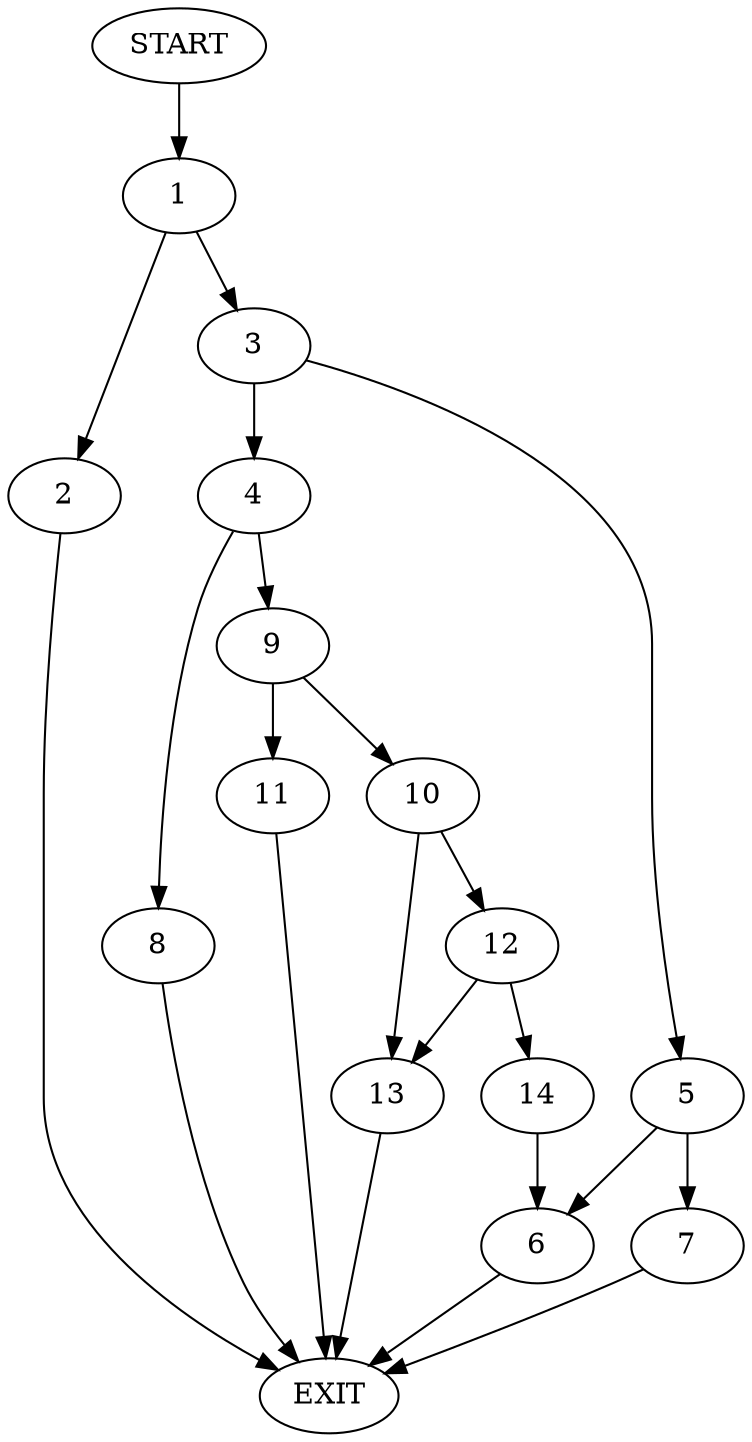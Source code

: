 digraph {
0 [label="START"]
15 [label="EXIT"]
0 -> 1
1 -> 2
1 -> 3
3 -> 4
3 -> 5
2 -> 15
5 -> 6
5 -> 7
4 -> 8
4 -> 9
6 -> 15
7 -> 15
9 -> 10
9 -> 11
8 -> 15
10 -> 12
10 -> 13
11 -> 15
13 -> 15
12 -> 14
12 -> 13
14 -> 6
}
